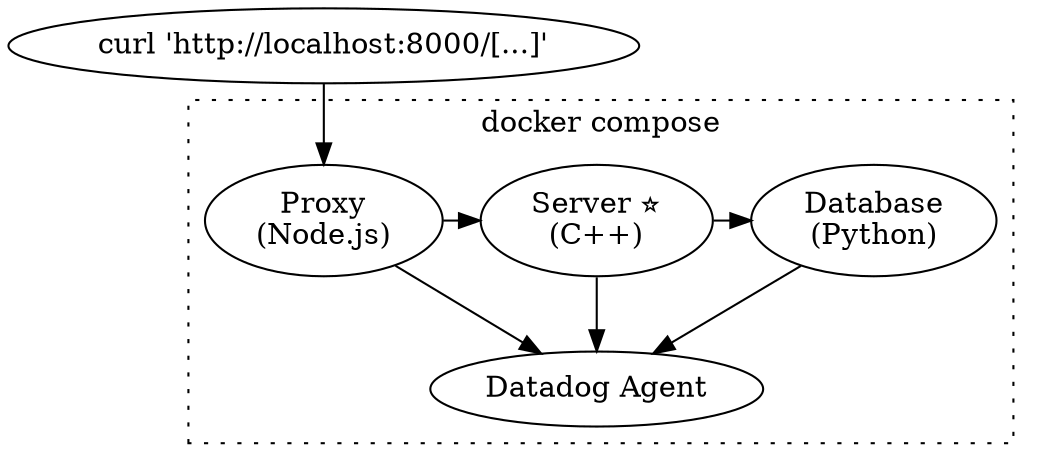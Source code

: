 digraph {
    rankdir="TB";

    curl [label="curl 'http://localhost:8000/[...]'"];
    curl -> proxy;

     subgraph cluster_docker_compose {
        label="docker compose";
        rankdir="LR";
        graph[style=dotted];

        proxy [label="Proxy\n(Node.js)"];
        server [label="Server ⭐\n(C++)"];
        database [label="Database\n(Python)"];
        agent [label="Datadog Agent"];

        {
            rank=source;
            proxy -> server -> database;
        }

        {
            proxy -> agent;
            server -> agent;
            database -> agent;
        }
     }
}
